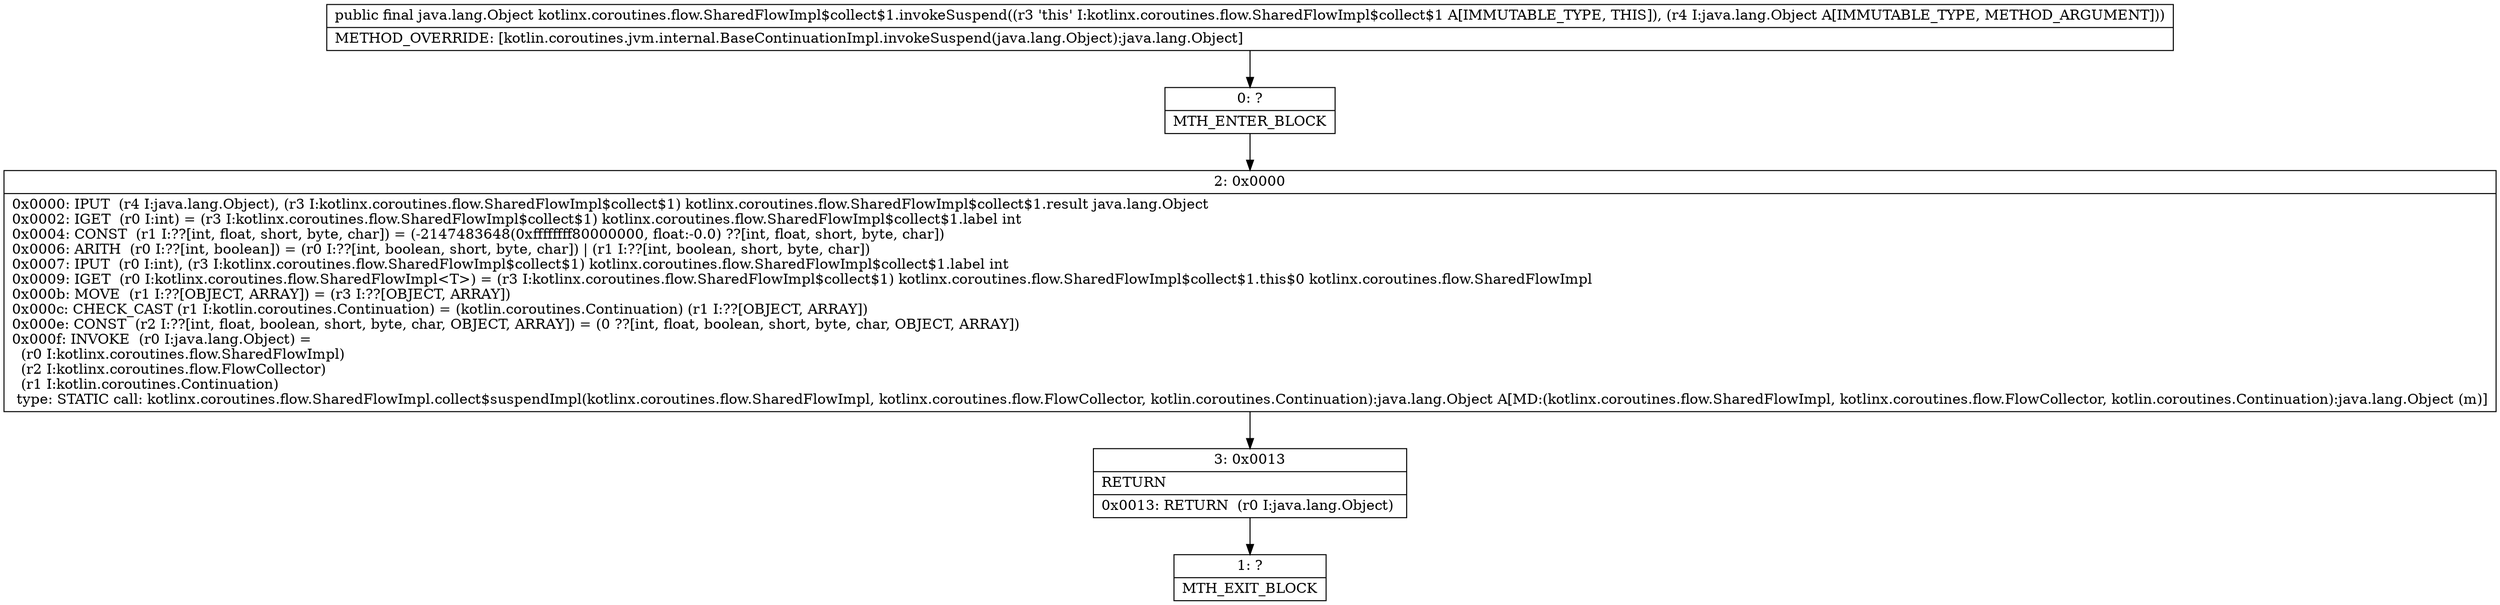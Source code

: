 digraph "CFG forkotlinx.coroutines.flow.SharedFlowImpl$collect$1.invokeSuspend(Ljava\/lang\/Object;)Ljava\/lang\/Object;" {
Node_0 [shape=record,label="{0\:\ ?|MTH_ENTER_BLOCK\l}"];
Node_2 [shape=record,label="{2\:\ 0x0000|0x0000: IPUT  (r4 I:java.lang.Object), (r3 I:kotlinx.coroutines.flow.SharedFlowImpl$collect$1) kotlinx.coroutines.flow.SharedFlowImpl$collect$1.result java.lang.Object \l0x0002: IGET  (r0 I:int) = (r3 I:kotlinx.coroutines.flow.SharedFlowImpl$collect$1) kotlinx.coroutines.flow.SharedFlowImpl$collect$1.label int \l0x0004: CONST  (r1 I:??[int, float, short, byte, char]) = (\-2147483648(0xffffffff80000000, float:\-0.0) ??[int, float, short, byte, char]) \l0x0006: ARITH  (r0 I:??[int, boolean]) = (r0 I:??[int, boolean, short, byte, char]) \| (r1 I:??[int, boolean, short, byte, char]) \l0x0007: IPUT  (r0 I:int), (r3 I:kotlinx.coroutines.flow.SharedFlowImpl$collect$1) kotlinx.coroutines.flow.SharedFlowImpl$collect$1.label int \l0x0009: IGET  (r0 I:kotlinx.coroutines.flow.SharedFlowImpl\<T\>) = (r3 I:kotlinx.coroutines.flow.SharedFlowImpl$collect$1) kotlinx.coroutines.flow.SharedFlowImpl$collect$1.this$0 kotlinx.coroutines.flow.SharedFlowImpl \l0x000b: MOVE  (r1 I:??[OBJECT, ARRAY]) = (r3 I:??[OBJECT, ARRAY]) \l0x000c: CHECK_CAST (r1 I:kotlin.coroutines.Continuation) = (kotlin.coroutines.Continuation) (r1 I:??[OBJECT, ARRAY]) \l0x000e: CONST  (r2 I:??[int, float, boolean, short, byte, char, OBJECT, ARRAY]) = (0 ??[int, float, boolean, short, byte, char, OBJECT, ARRAY]) \l0x000f: INVOKE  (r0 I:java.lang.Object) = \l  (r0 I:kotlinx.coroutines.flow.SharedFlowImpl)\l  (r2 I:kotlinx.coroutines.flow.FlowCollector)\l  (r1 I:kotlin.coroutines.Continuation)\l type: STATIC call: kotlinx.coroutines.flow.SharedFlowImpl.collect$suspendImpl(kotlinx.coroutines.flow.SharedFlowImpl, kotlinx.coroutines.flow.FlowCollector, kotlin.coroutines.Continuation):java.lang.Object A[MD:(kotlinx.coroutines.flow.SharedFlowImpl, kotlinx.coroutines.flow.FlowCollector, kotlin.coroutines.Continuation):java.lang.Object (m)]\l}"];
Node_3 [shape=record,label="{3\:\ 0x0013|RETURN\l|0x0013: RETURN  (r0 I:java.lang.Object) \l}"];
Node_1 [shape=record,label="{1\:\ ?|MTH_EXIT_BLOCK\l}"];
MethodNode[shape=record,label="{public final java.lang.Object kotlinx.coroutines.flow.SharedFlowImpl$collect$1.invokeSuspend((r3 'this' I:kotlinx.coroutines.flow.SharedFlowImpl$collect$1 A[IMMUTABLE_TYPE, THIS]), (r4 I:java.lang.Object A[IMMUTABLE_TYPE, METHOD_ARGUMENT]))  | METHOD_OVERRIDE: [kotlin.coroutines.jvm.internal.BaseContinuationImpl.invokeSuspend(java.lang.Object):java.lang.Object]\l}"];
MethodNode -> Node_0;Node_0 -> Node_2;
Node_2 -> Node_3;
Node_3 -> Node_1;
}

